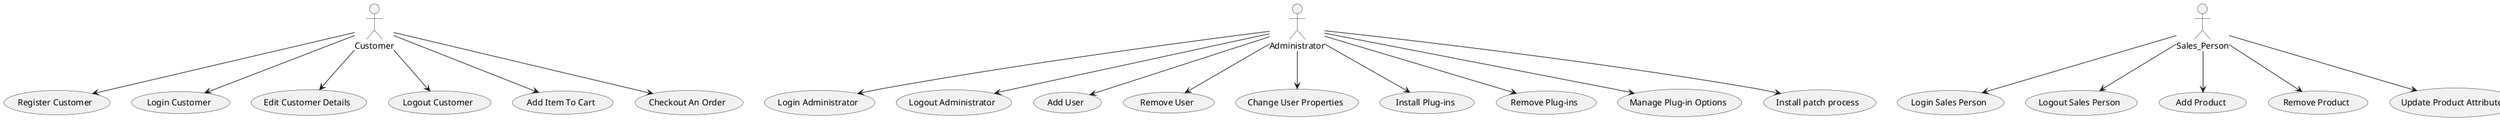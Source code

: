 @startuml
    actor Customer
    actor Administrator
    actor Sales_Person

    usecase "Register Customer" as UC1
    usecase "Login Customer" as UC2
    usecase "Edit Customer Details" as UC3
    usecase "Logout Customer" as UC4
    usecase "Add Item To Cart" as UC5
    usecase "Checkout An Order" as UC6
    usecase "Login Administrator" as UC7
    usecase "Logout Administrator" as UC8
    usecase "Add User" as UC9
    usecase "Remove User" as UC10
    usecase "Change User Properties" as UC11
    usecase "Install Plug-ins" as UC12
    usecase "Remove Plug-ins" as UC13
    usecase "Manage Plug-in Options" as UC14
    usecase "Install patch process" as UC15
    usecase "Login Sales Person" as UC16
    usecase "Logout Sales Person" as UC17
    usecase "Add Product" as UC18
    usecase "Remove Product" as UC19
    usecase "Update Product Attributes" as UC20

    Customer --> UC1
    Customer --> UC2
    Customer --> UC3
    Customer --> UC4
    Customer --> UC5
    Customer --> UC6
    Administrator --> UC7
    Administrator --> UC8
    Administrator --> UC9
    Administrator --> UC10
    Administrator --> UC11
    Administrator --> UC12
    Administrator --> UC13
    Administrator --> UC14
    Administrator --> UC15
    Sales_Person --> UC16
    Sales_Person --> UC17
    Sales_Person --> UC18
    Sales_Person --> UC19
    Sales_Person --> UC20
    @enduml